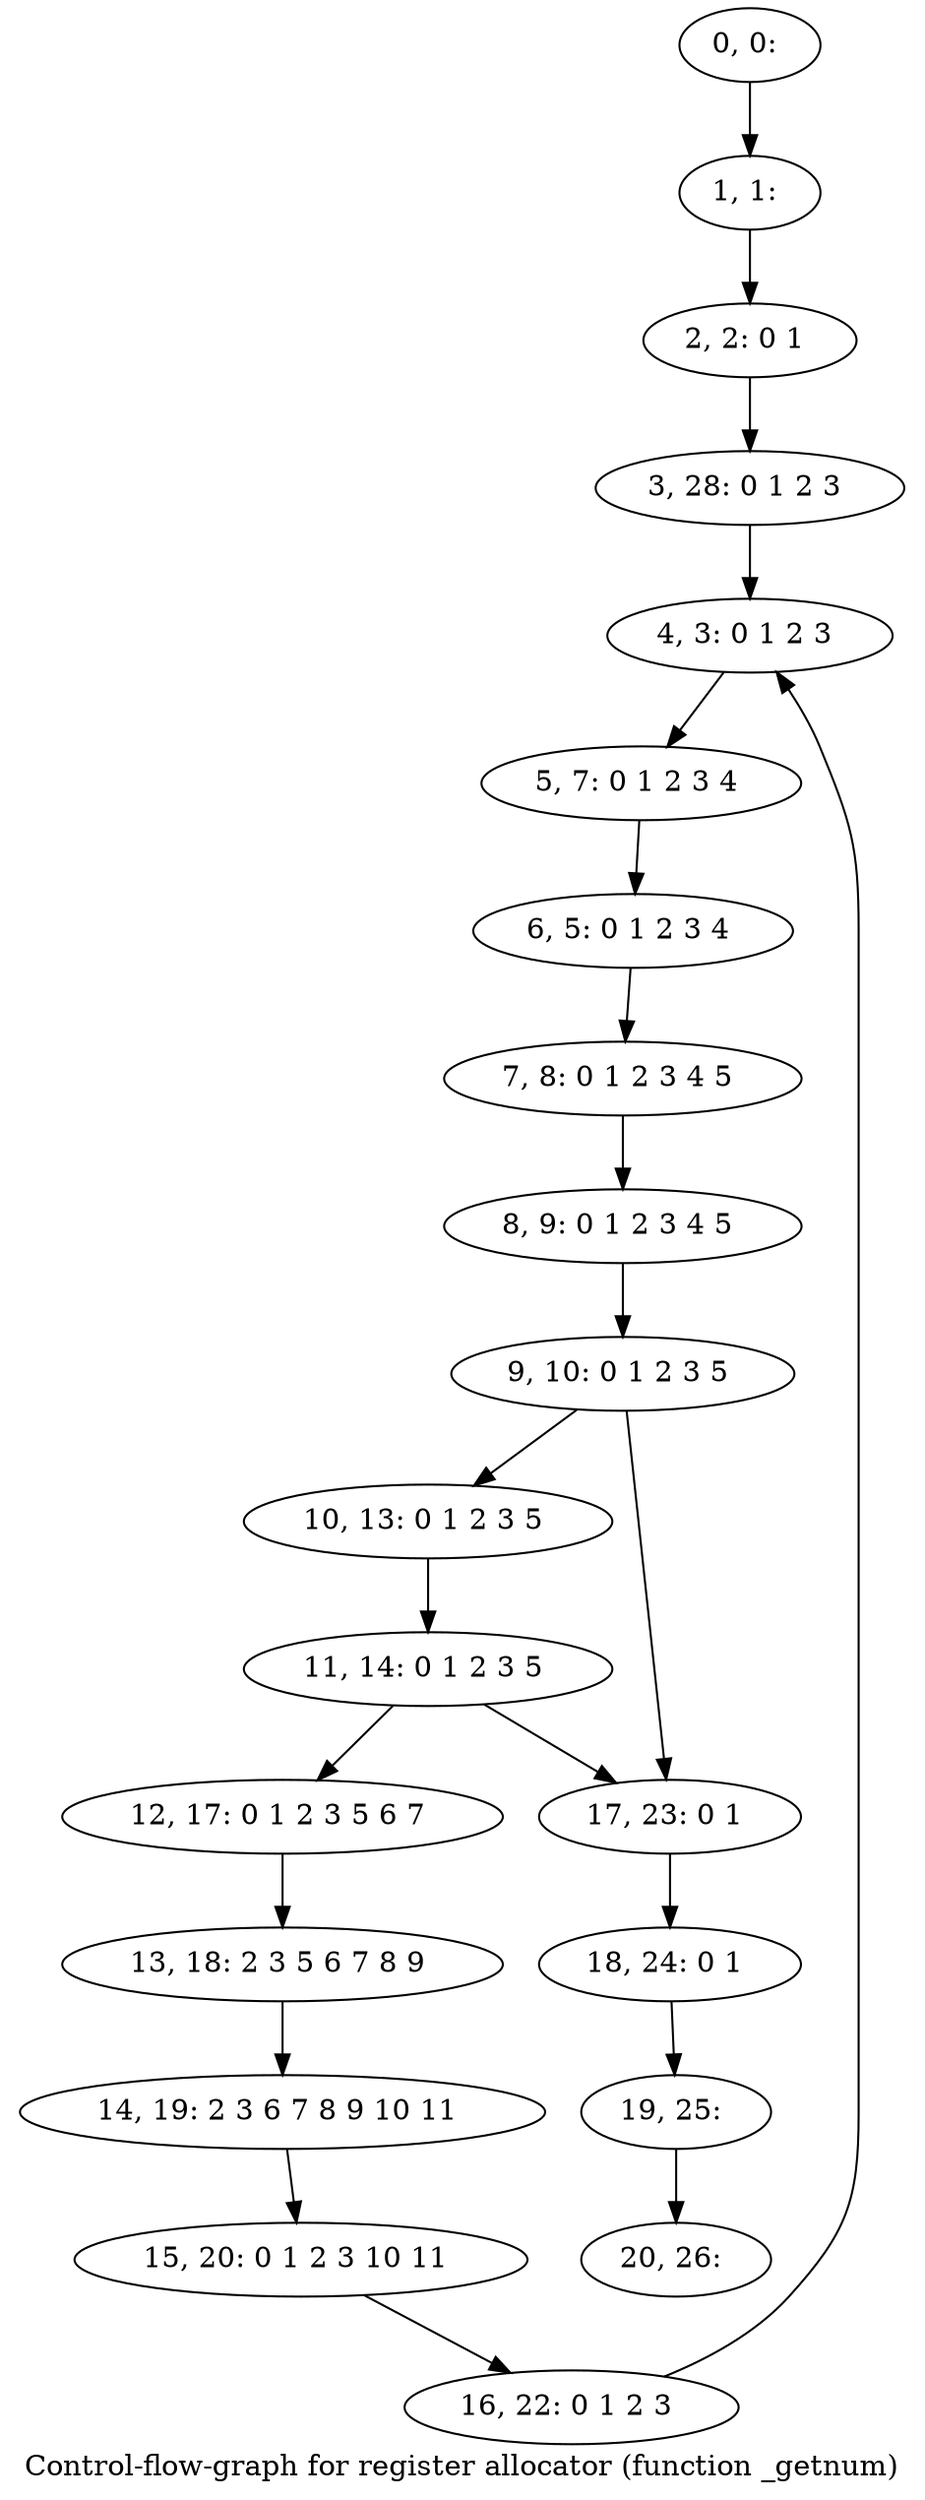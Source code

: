digraph G {
graph [label="Control-flow-graph for register allocator (function _getnum)"]
0[label="0, 0: "];
1[label="1, 1: "];
2[label="2, 2: 0 1 "];
3[label="3, 28: 0 1 2 3 "];
4[label="4, 3: 0 1 2 3 "];
5[label="5, 7: 0 1 2 3 4 "];
6[label="6, 5: 0 1 2 3 4 "];
7[label="7, 8: 0 1 2 3 4 5 "];
8[label="8, 9: 0 1 2 3 4 5 "];
9[label="9, 10: 0 1 2 3 5 "];
10[label="10, 13: 0 1 2 3 5 "];
11[label="11, 14: 0 1 2 3 5 "];
12[label="12, 17: 0 1 2 3 5 6 7 "];
13[label="13, 18: 2 3 5 6 7 8 9 "];
14[label="14, 19: 2 3 6 7 8 9 10 11 "];
15[label="15, 20: 0 1 2 3 10 11 "];
16[label="16, 22: 0 1 2 3 "];
17[label="17, 23: 0 1 "];
18[label="18, 24: 0 1 "];
19[label="19, 25: "];
20[label="20, 26: "];
0->1 ;
1->2 ;
2->3 ;
3->4 ;
4->5 ;
5->6 ;
6->7 ;
7->8 ;
8->9 ;
9->10 ;
9->17 ;
10->11 ;
11->12 ;
11->17 ;
12->13 ;
13->14 ;
14->15 ;
15->16 ;
16->4 ;
17->18 ;
18->19 ;
19->20 ;
}
